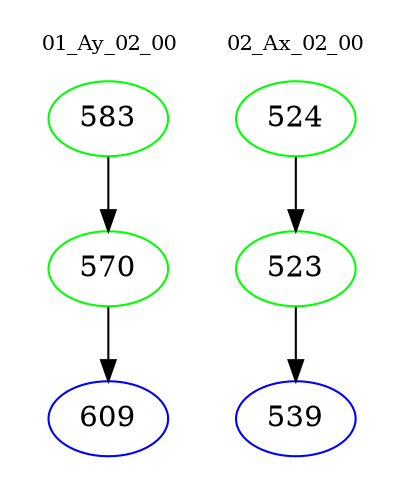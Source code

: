 digraph{
subgraph cluster_0 {
color = white
label = "01_Ay_02_00";
fontsize=10;
T0_583 [label="583", color="green"]
T0_583 -> T0_570 [color="black"]
T0_570 [label="570", color="green"]
T0_570 -> T0_609 [color="black"]
T0_609 [label="609", color="blue"]
}
subgraph cluster_1 {
color = white
label = "02_Ax_02_00";
fontsize=10;
T1_524 [label="524", color="green"]
T1_524 -> T1_523 [color="black"]
T1_523 [label="523", color="green"]
T1_523 -> T1_539 [color="black"]
T1_539 [label="539", color="blue"]
}
}
